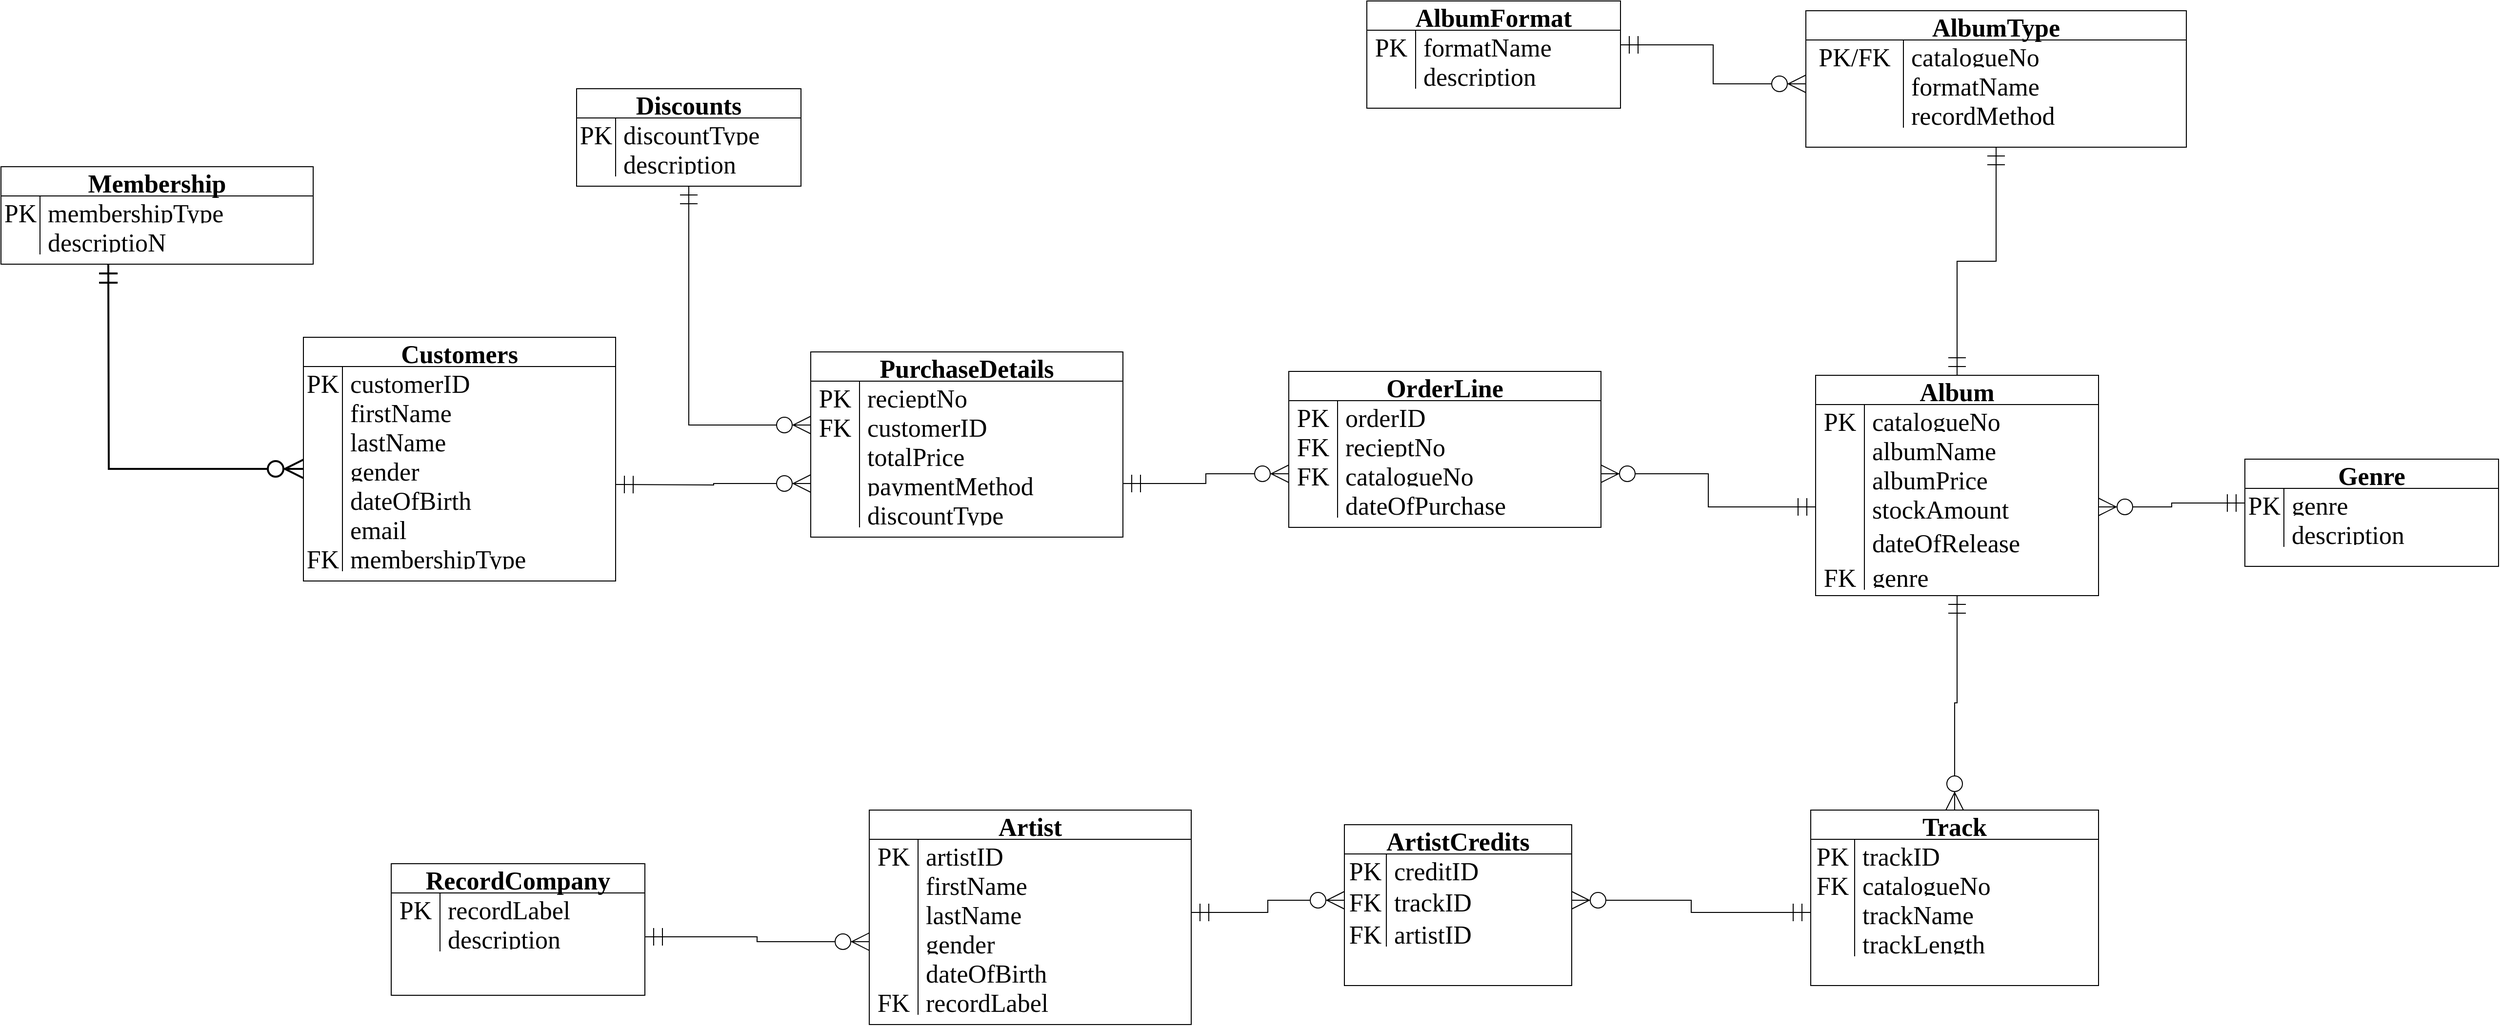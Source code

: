 <mxfile version="13.6.2" type="device"><diagram id="P6lbL_GWpSq_cAVrlWiM" name="Page-1"><mxGraphModel dx="3392" dy="568" grid="1" gridSize="10" guides="1" tooltips="1" connect="1" arrows="1" fold="1" page="1" pageScale="1" pageWidth="827" pageHeight="1169" math="0" shadow="0"><root><mxCell id="0"/><mxCell id="1" parent="0"/><mxCell id="IMjciLzG05YO2K7_6IjZ-52" value="PurchaseDetails" style="shape=table;startSize=30;container=1;collapsible=1;childLayout=tableLayout;fixedRows=1;rowLines=0;fontStyle=1;align=center;resizeLast=1;fontSize=26;spacingTop=0;spacing=2;spacingBottom=1;fontFamily=Verdana;" vertex="1" parent="1"><mxGeometry x="-960" y="610" width="320" height="190" as="geometry"/></mxCell><mxCell id="IMjciLzG05YO2K7_6IjZ-53" value="" style="shape=partialRectangle;collapsible=0;dropTarget=0;pointerEvents=0;fillColor=none;points=[[0,0.5],[1,0.5]];portConstraint=eastwest;top=0;left=0;right=0;bottom=0;fontSize=26;spacingTop=0;spacing=2;spacingBottom=1;fontFamily=Verdana;" vertex="1" parent="IMjciLzG05YO2K7_6IjZ-52"><mxGeometry y="30" width="320" height="30" as="geometry"/></mxCell><mxCell id="IMjciLzG05YO2K7_6IjZ-54" value="PK" style="shape=partialRectangle;overflow=hidden;connectable=0;fillColor=none;top=0;left=0;bottom=0;right=0;fontSize=26;spacingTop=0;spacing=2;spacingBottom=1;fontFamily=Verdana;" vertex="1" parent="IMjciLzG05YO2K7_6IjZ-53"><mxGeometry width="50" height="30" as="geometry"/></mxCell><mxCell id="IMjciLzG05YO2K7_6IjZ-55" value="recieptNo " style="shape=partialRectangle;overflow=hidden;connectable=0;fillColor=none;top=0;left=0;bottom=0;right=0;align=left;spacingLeft=6;fontSize=26;spacingTop=0;spacing=2;spacingBottom=1;fontFamily=Verdana;" vertex="1" parent="IMjciLzG05YO2K7_6IjZ-53"><mxGeometry x="50" width="270" height="30" as="geometry"/></mxCell><mxCell id="IMjciLzG05YO2K7_6IjZ-56" value="" style="shape=partialRectangle;collapsible=0;dropTarget=0;pointerEvents=0;fillColor=none;points=[[0,0.5],[1,0.5]];portConstraint=eastwest;top=0;left=0;right=0;bottom=0;fontSize=26;spacingTop=0;spacing=2;spacingBottom=1;fontFamily=Verdana;" vertex="1" parent="IMjciLzG05YO2K7_6IjZ-52"><mxGeometry y="60" width="320" height="30" as="geometry"/></mxCell><mxCell id="IMjciLzG05YO2K7_6IjZ-57" value="FK" style="shape=partialRectangle;overflow=hidden;connectable=0;fillColor=none;top=0;left=0;bottom=0;right=0;fontSize=26;spacingTop=0;spacing=2;spacingBottom=1;fontFamily=Verdana;" vertex="1" parent="IMjciLzG05YO2K7_6IjZ-56"><mxGeometry width="50" height="30" as="geometry"/></mxCell><mxCell id="IMjciLzG05YO2K7_6IjZ-58" value="customerID " style="shape=partialRectangle;overflow=hidden;connectable=0;fillColor=none;top=0;left=0;bottom=0;right=0;align=left;spacingLeft=6;fontSize=26;spacingTop=0;spacing=2;spacingBottom=1;fontFamily=Verdana;" vertex="1" parent="IMjciLzG05YO2K7_6IjZ-56"><mxGeometry x="50" width="270" height="30" as="geometry"/></mxCell><mxCell id="IMjciLzG05YO2K7_6IjZ-59" value="" style="shape=partialRectangle;collapsible=0;dropTarget=0;pointerEvents=0;fillColor=none;points=[[0,0.5],[1,0.5]];portConstraint=eastwest;top=0;left=0;right=0;bottom=0;fontSize=26;spacingTop=0;spacing=2;spacingBottom=1;fontFamily=Verdana;" vertex="1" parent="IMjciLzG05YO2K7_6IjZ-52"><mxGeometry y="90" width="320" height="30" as="geometry"/></mxCell><mxCell id="IMjciLzG05YO2K7_6IjZ-60" value="" style="shape=partialRectangle;overflow=hidden;connectable=0;fillColor=none;top=0;left=0;bottom=0;right=0;fontSize=26;spacingTop=0;spacing=2;spacingBottom=1;fontFamily=Verdana;" vertex="1" parent="IMjciLzG05YO2K7_6IjZ-59"><mxGeometry width="50" height="30" as="geometry"/></mxCell><mxCell id="IMjciLzG05YO2K7_6IjZ-61" value="totalPrice" style="shape=partialRectangle;overflow=hidden;connectable=0;fillColor=none;top=0;left=0;bottom=0;right=0;align=left;spacingLeft=6;fontSize=26;spacingTop=0;spacing=2;spacingBottom=1;fontFamily=Verdana;" vertex="1" parent="IMjciLzG05YO2K7_6IjZ-59"><mxGeometry x="50" width="270" height="30" as="geometry"/></mxCell><mxCell id="IMjciLzG05YO2K7_6IjZ-62" value="" style="shape=partialRectangle;collapsible=0;dropTarget=0;pointerEvents=0;fillColor=none;points=[[0,0.5],[1,0.5]];portConstraint=eastwest;top=0;left=0;right=0;bottom=0;fontSize=26;spacingTop=0;spacing=2;spacingBottom=1;fontFamily=Verdana;" vertex="1" parent="IMjciLzG05YO2K7_6IjZ-52"><mxGeometry y="120" width="320" height="30" as="geometry"/></mxCell><mxCell id="IMjciLzG05YO2K7_6IjZ-63" value="" style="shape=partialRectangle;overflow=hidden;connectable=0;fillColor=none;top=0;left=0;bottom=0;right=0;fontSize=26;spacingTop=0;spacing=2;spacingBottom=1;fontFamily=Verdana;" vertex="1" parent="IMjciLzG05YO2K7_6IjZ-62"><mxGeometry width="50" height="30" as="geometry"/></mxCell><mxCell id="IMjciLzG05YO2K7_6IjZ-64" value="paymentMethod" style="shape=partialRectangle;overflow=hidden;connectable=0;fillColor=none;top=0;left=0;bottom=0;right=0;align=left;spacingLeft=6;fontSize=26;spacingTop=0;spacing=2;spacingBottom=1;fontFamily=Verdana;" vertex="1" parent="IMjciLzG05YO2K7_6IjZ-62"><mxGeometry x="50" width="270" height="30" as="geometry"/></mxCell><mxCell id="IMjciLzG05YO2K7_6IjZ-65" value="" style="shape=partialRectangle;collapsible=0;dropTarget=0;pointerEvents=0;fillColor=none;points=[[0,0.5],[1,0.5]];portConstraint=eastwest;top=0;left=0;right=0;bottom=0;fontSize=26;spacingTop=0;spacing=2;spacingBottom=1;fontFamily=Verdana;" vertex="1" parent="IMjciLzG05YO2K7_6IjZ-52"><mxGeometry y="150" width="320" height="30" as="geometry"/></mxCell><mxCell id="IMjciLzG05YO2K7_6IjZ-66" value="" style="shape=partialRectangle;overflow=hidden;connectable=0;fillColor=none;top=0;left=0;bottom=0;right=0;fontSize=26;spacingTop=0;spacing=2;spacingBottom=1;fontFamily=Verdana;" vertex="1" parent="IMjciLzG05YO2K7_6IjZ-65"><mxGeometry width="50" height="30" as="geometry"/></mxCell><mxCell id="IMjciLzG05YO2K7_6IjZ-67" value="discountType" style="shape=partialRectangle;overflow=hidden;connectable=0;fillColor=none;top=0;left=0;bottom=0;right=0;align=left;spacingLeft=6;fontSize=26;spacingTop=0;spacing=2;spacingBottom=1;fontFamily=Verdana;" vertex="1" parent="IMjciLzG05YO2K7_6IjZ-65"><mxGeometry x="50" width="270" height="30" as="geometry"/></mxCell><mxCell id="IMjciLzG05YO2K7_6IjZ-74" value="OrderLine" style="shape=table;startSize=30;container=1;collapsible=1;childLayout=tableLayout;fixedRows=1;rowLines=0;fontStyle=1;align=center;resizeLast=1;fontSize=26;spacingTop=0;spacing=2;spacingBottom=1;fontFamily=Verdana;" vertex="1" parent="1"><mxGeometry x="-470" y="630" width="320" height="160" as="geometry"/></mxCell><mxCell id="IMjciLzG05YO2K7_6IjZ-75" value="" style="shape=partialRectangle;collapsible=0;dropTarget=0;pointerEvents=0;fillColor=none;points=[[0,0.5],[1,0.5]];portConstraint=eastwest;top=0;left=0;right=0;bottom=0;fontSize=26;spacingTop=0;spacing=2;spacingBottom=1;fontFamily=Verdana;" vertex="1" parent="IMjciLzG05YO2K7_6IjZ-74"><mxGeometry y="30" width="320" height="30" as="geometry"/></mxCell><mxCell id="IMjciLzG05YO2K7_6IjZ-76" value="PK" style="shape=partialRectangle;overflow=hidden;connectable=0;fillColor=none;top=0;left=0;bottom=0;right=0;fontSize=26;spacingTop=0;spacing=2;spacingBottom=1;fontFamily=Verdana;" vertex="1" parent="IMjciLzG05YO2K7_6IjZ-75"><mxGeometry width="50" height="30" as="geometry"/></mxCell><mxCell id="IMjciLzG05YO2K7_6IjZ-77" value="orderID" style="shape=partialRectangle;overflow=hidden;connectable=0;fillColor=none;top=0;left=0;bottom=0;right=0;align=left;spacingLeft=6;fontSize=26;spacingTop=0;spacing=2;spacingBottom=1;fontFamily=Verdana;" vertex="1" parent="IMjciLzG05YO2K7_6IjZ-75"><mxGeometry x="50" width="270" height="30" as="geometry"/></mxCell><mxCell id="IMjciLzG05YO2K7_6IjZ-78" value="" style="shape=partialRectangle;collapsible=0;dropTarget=0;pointerEvents=0;fillColor=none;points=[[0,0.5],[1,0.5]];portConstraint=eastwest;top=0;left=0;right=0;bottom=0;fontSize=26;spacingTop=0;spacing=2;spacingBottom=1;fontFamily=Verdana;" vertex="1" parent="IMjciLzG05YO2K7_6IjZ-74"><mxGeometry y="60" width="320" height="30" as="geometry"/></mxCell><mxCell id="IMjciLzG05YO2K7_6IjZ-79" value="FK" style="shape=partialRectangle;overflow=hidden;connectable=0;fillColor=none;top=0;left=0;bottom=0;right=0;fontSize=26;spacingTop=0;spacing=2;spacingBottom=1;fontFamily=Verdana;" vertex="1" parent="IMjciLzG05YO2K7_6IjZ-78"><mxGeometry width="50" height="30" as="geometry"/></mxCell><mxCell id="IMjciLzG05YO2K7_6IjZ-80" value="recieptNo" style="shape=partialRectangle;overflow=hidden;connectable=0;fillColor=none;top=0;left=0;bottom=0;right=0;align=left;spacingLeft=6;fontSize=26;spacingTop=0;spacing=2;spacingBottom=1;fontFamily=Verdana;" vertex="1" parent="IMjciLzG05YO2K7_6IjZ-78"><mxGeometry x="50" width="270" height="30" as="geometry"/></mxCell><mxCell id="IMjciLzG05YO2K7_6IjZ-81" value="" style="shape=partialRectangle;collapsible=0;dropTarget=0;pointerEvents=0;fillColor=none;points=[[0,0.5],[1,0.5]];portConstraint=eastwest;top=0;left=0;right=0;bottom=0;fontSize=26;spacingTop=0;spacing=2;spacingBottom=1;fontFamily=Verdana;" vertex="1" parent="IMjciLzG05YO2K7_6IjZ-74"><mxGeometry y="90" width="320" height="30" as="geometry"/></mxCell><mxCell id="IMjciLzG05YO2K7_6IjZ-82" value="FK" style="shape=partialRectangle;overflow=hidden;connectable=0;fillColor=none;top=0;left=0;bottom=0;right=0;fontSize=26;spacingTop=0;spacing=2;spacingBottom=1;fontFamily=Verdana;" vertex="1" parent="IMjciLzG05YO2K7_6IjZ-81"><mxGeometry width="50" height="30" as="geometry"/></mxCell><mxCell id="IMjciLzG05YO2K7_6IjZ-83" value="catalogueNo" style="shape=partialRectangle;overflow=hidden;connectable=0;fillColor=none;top=0;left=0;bottom=0;right=0;align=left;spacingLeft=6;fontSize=26;spacingTop=0;spacing=2;spacingBottom=1;fontFamily=Verdana;" vertex="1" parent="IMjciLzG05YO2K7_6IjZ-81"><mxGeometry x="50" width="270" height="30" as="geometry"/></mxCell><mxCell id="IMjciLzG05YO2K7_6IjZ-84" value="" style="shape=partialRectangle;collapsible=0;dropTarget=0;pointerEvents=0;fillColor=none;points=[[0,0.5],[1,0.5]];portConstraint=eastwest;top=0;left=0;right=0;bottom=0;fontSize=26;spacingTop=0;spacing=2;spacingBottom=1;fontFamily=Verdana;" vertex="1" parent="IMjciLzG05YO2K7_6IjZ-74"><mxGeometry y="120" width="320" height="30" as="geometry"/></mxCell><mxCell id="IMjciLzG05YO2K7_6IjZ-85" value="" style="shape=partialRectangle;overflow=hidden;connectable=0;fillColor=none;top=0;left=0;bottom=0;right=0;fontSize=26;spacingTop=0;spacing=2;spacingBottom=1;fontFamily=Verdana;" vertex="1" parent="IMjciLzG05YO2K7_6IjZ-84"><mxGeometry width="50" height="30" as="geometry"/></mxCell><mxCell id="IMjciLzG05YO2K7_6IjZ-86" value="dateOfPurchase " style="shape=partialRectangle;overflow=hidden;connectable=0;fillColor=none;top=0;left=0;bottom=0;right=0;align=left;spacingLeft=6;fontSize=26;spacingTop=0;spacing=2;spacingBottom=1;fontFamily=Verdana;" vertex="1" parent="IMjciLzG05YO2K7_6IjZ-84"><mxGeometry x="50" width="270" height="30" as="geometry"/></mxCell><mxCell id="IMjciLzG05YO2K7_6IjZ-90" value="Album" style="shape=table;startSize=30;container=1;collapsible=1;childLayout=tableLayout;fixedRows=1;rowLines=0;fontStyle=1;align=center;resizeLast=1;fontSize=26;spacingTop=0;spacing=2;spacingBottom=1;fontFamily=Verdana;" vertex="1" parent="1"><mxGeometry x="70" y="634" width="290" height="226" as="geometry"/></mxCell><mxCell id="IMjciLzG05YO2K7_6IjZ-91" value="" style="shape=partialRectangle;collapsible=0;dropTarget=0;pointerEvents=0;fillColor=none;points=[[0,0.5],[1,0.5]];portConstraint=eastwest;top=0;left=0;right=0;bottom=0;fontSize=26;spacingTop=0;spacing=2;spacingBottom=1;fontFamily=Verdana;" vertex="1" parent="IMjciLzG05YO2K7_6IjZ-90"><mxGeometry y="30" width="290" height="30" as="geometry"/></mxCell><mxCell id="IMjciLzG05YO2K7_6IjZ-92" value="PK" style="shape=partialRectangle;overflow=hidden;connectable=0;fillColor=none;top=0;left=0;bottom=0;right=0;fontSize=26;spacingTop=0;spacing=2;spacingBottom=1;fontFamily=Verdana;" vertex="1" parent="IMjciLzG05YO2K7_6IjZ-91"><mxGeometry width="50" height="30" as="geometry"/></mxCell><mxCell id="IMjciLzG05YO2K7_6IjZ-93" value="catalogueNo " style="shape=partialRectangle;overflow=hidden;connectable=0;fillColor=none;top=0;left=0;bottom=0;right=0;align=left;spacingLeft=6;fontSize=26;spacingTop=0;spacing=2;spacingBottom=1;fontFamily=Verdana;" vertex="1" parent="IMjciLzG05YO2K7_6IjZ-91"><mxGeometry x="50" width="240" height="30" as="geometry"/></mxCell><mxCell id="IMjciLzG05YO2K7_6IjZ-94" value="" style="shape=partialRectangle;collapsible=0;dropTarget=0;pointerEvents=0;fillColor=none;points=[[0,0.5],[1,0.5]];portConstraint=eastwest;top=0;left=0;right=0;bottom=0;fontSize=26;spacingTop=0;spacing=2;spacingBottom=1;fontFamily=Verdana;" vertex="1" parent="IMjciLzG05YO2K7_6IjZ-90"><mxGeometry y="60" width="290" height="30" as="geometry"/></mxCell><mxCell id="IMjciLzG05YO2K7_6IjZ-95" value="" style="shape=partialRectangle;overflow=hidden;connectable=0;fillColor=none;top=0;left=0;bottom=0;right=0;fontSize=26;spacingTop=0;spacing=2;spacingBottom=1;fontFamily=Verdana;" vertex="1" parent="IMjciLzG05YO2K7_6IjZ-94"><mxGeometry width="50" height="30" as="geometry"/></mxCell><mxCell id="IMjciLzG05YO2K7_6IjZ-96" value="albumName" style="shape=partialRectangle;overflow=hidden;connectable=0;fillColor=none;top=0;left=0;bottom=0;right=0;align=left;spacingLeft=6;fontSize=26;spacingTop=0;spacing=2;spacingBottom=1;fontFamily=Verdana;" vertex="1" parent="IMjciLzG05YO2K7_6IjZ-94"><mxGeometry x="50" width="240" height="30" as="geometry"/></mxCell><mxCell id="IMjciLzG05YO2K7_6IjZ-97" value="" style="shape=partialRectangle;collapsible=0;dropTarget=0;pointerEvents=0;fillColor=none;points=[[0,0.5],[1,0.5]];portConstraint=eastwest;top=0;left=0;right=0;bottom=0;fontSize=26;spacingTop=0;spacing=2;spacingBottom=1;fontFamily=Verdana;" vertex="1" parent="IMjciLzG05YO2K7_6IjZ-90"><mxGeometry y="90" width="290" height="30" as="geometry"/></mxCell><mxCell id="IMjciLzG05YO2K7_6IjZ-98" value="" style="shape=partialRectangle;overflow=hidden;connectable=0;fillColor=none;top=0;left=0;bottom=0;right=0;fontSize=26;spacingTop=0;spacing=2;spacingBottom=1;fontFamily=Verdana;" vertex="1" parent="IMjciLzG05YO2K7_6IjZ-97"><mxGeometry width="50" height="30" as="geometry"/></mxCell><mxCell id="IMjciLzG05YO2K7_6IjZ-99" value="albumPrice " style="shape=partialRectangle;overflow=hidden;connectable=0;fillColor=none;top=0;left=0;bottom=0;right=0;align=left;spacingLeft=6;fontSize=26;spacingTop=0;spacing=2;spacingBottom=1;fontFamily=Verdana;" vertex="1" parent="IMjciLzG05YO2K7_6IjZ-97"><mxGeometry x="50" width="240" height="30" as="geometry"/></mxCell><mxCell id="IMjciLzG05YO2K7_6IjZ-100" value="" style="shape=partialRectangle;collapsible=0;dropTarget=0;pointerEvents=0;fillColor=none;points=[[0,0.5],[1,0.5]];portConstraint=eastwest;top=0;left=0;right=0;bottom=0;fontSize=26;spacingTop=0;spacing=2;spacingBottom=1;fontFamily=Verdana;" vertex="1" parent="IMjciLzG05YO2K7_6IjZ-90"><mxGeometry y="120" width="290" height="30" as="geometry"/></mxCell><mxCell id="IMjciLzG05YO2K7_6IjZ-101" value="" style="shape=partialRectangle;overflow=hidden;connectable=0;fillColor=none;top=0;left=0;bottom=0;right=0;fontSize=26;spacingTop=0;spacing=2;spacingBottom=1;fontFamily=Verdana;" vertex="1" parent="IMjciLzG05YO2K7_6IjZ-100"><mxGeometry width="50" height="30" as="geometry"/></mxCell><mxCell id="IMjciLzG05YO2K7_6IjZ-102" value="stockAmount" style="shape=partialRectangle;overflow=hidden;connectable=0;fillColor=none;top=0;left=0;bottom=0;right=0;align=left;spacingLeft=6;fontSize=26;spacingTop=0;spacing=2;spacingBottom=1;fontFamily=Verdana;" vertex="1" parent="IMjciLzG05YO2K7_6IjZ-100"><mxGeometry x="50" width="240" height="30" as="geometry"/></mxCell><mxCell id="IMjciLzG05YO2K7_6IjZ-103" value="" style="shape=partialRectangle;collapsible=0;dropTarget=0;pointerEvents=0;fillColor=none;points=[[0,0.5],[1,0.5]];portConstraint=eastwest;top=0;left=0;right=0;bottom=0;fontSize=26;spacingTop=0;spacing=2;spacingBottom=1;fontFamily=Verdana;" vertex="1" parent="IMjciLzG05YO2K7_6IjZ-90"><mxGeometry y="150" width="290" height="40" as="geometry"/></mxCell><mxCell id="IMjciLzG05YO2K7_6IjZ-104" value="" style="shape=partialRectangle;overflow=hidden;connectable=0;fillColor=none;top=0;left=0;bottom=0;right=0;fontSize=26;spacingTop=0;spacing=2;spacingBottom=1;fontFamily=Verdana;" vertex="1" parent="IMjciLzG05YO2K7_6IjZ-103"><mxGeometry width="50" height="40" as="geometry"/></mxCell><mxCell id="IMjciLzG05YO2K7_6IjZ-105" value="dateOfRelease " style="shape=partialRectangle;overflow=hidden;connectable=0;fillColor=none;top=0;left=0;bottom=0;right=0;align=left;spacingLeft=6;fontSize=26;spacingTop=0;spacing=2;spacingBottom=1;fontFamily=Verdana;" vertex="1" parent="IMjciLzG05YO2K7_6IjZ-103"><mxGeometry x="50" width="240" height="40" as="geometry"/></mxCell><mxCell id="IMjciLzG05YO2K7_6IjZ-106" value="" style="shape=partialRectangle;collapsible=0;dropTarget=0;pointerEvents=0;fillColor=none;points=[[0,0.5],[1,0.5]];portConstraint=eastwest;top=0;left=0;right=0;bottom=0;fontSize=26;spacingTop=0;spacing=2;spacingBottom=1;fontFamily=Verdana;" vertex="1" parent="IMjciLzG05YO2K7_6IjZ-90"><mxGeometry y="190" width="290" height="30" as="geometry"/></mxCell><mxCell id="IMjciLzG05YO2K7_6IjZ-107" value="FK" style="shape=partialRectangle;overflow=hidden;connectable=0;fillColor=none;top=0;left=0;bottom=0;right=0;fontSize=26;spacingTop=0;spacing=2;spacingBottom=1;fontFamily=Verdana;" vertex="1" parent="IMjciLzG05YO2K7_6IjZ-106"><mxGeometry width="50" height="30" as="geometry"/></mxCell><mxCell id="IMjciLzG05YO2K7_6IjZ-108" value="genre " style="shape=partialRectangle;overflow=hidden;connectable=0;fillColor=none;top=0;left=0;bottom=0;right=0;align=left;spacingLeft=6;fontSize=26;spacingTop=0;spacing=2;spacingBottom=1;fontFamily=Verdana;" vertex="1" parent="IMjciLzG05YO2K7_6IjZ-106"><mxGeometry x="50" width="240" height="30" as="geometry"/></mxCell><mxCell id="IMjciLzG05YO2K7_6IjZ-266" style="edgeStyle=orthogonalEdgeStyle;rounded=0;orthogonalLoop=1;jettySize=auto;html=1;entryX=0.5;entryY=0;entryDx=0;entryDy=0;startArrow=ERmandOne;startFill=0;startSize=16;endArrow=ERmandOne;endFill=0;endSize=16;strokeWidth=1;fontSize=26;spacingTop=0;spacing=2;spacingBottom=1;fontFamily=Verdana;" edge="1" parent="1" source="IMjciLzG05YO2K7_6IjZ-116" target="IMjciLzG05YO2K7_6IjZ-90"><mxGeometry relative="1" as="geometry"/></mxCell><mxCell id="IMjciLzG05YO2K7_6IjZ-129" value="AlbumFormat" style="shape=table;startSize=30;container=1;collapsible=1;childLayout=tableLayout;fixedRows=1;rowLines=0;fontStyle=1;align=center;resizeLast=1;fontSize=26;spacingTop=0;spacing=2;spacingBottom=1;fontFamily=Verdana;" vertex="1" parent="1"><mxGeometry x="-390" y="250" width="260" height="110" as="geometry"/></mxCell><mxCell id="IMjciLzG05YO2K7_6IjZ-130" value="" style="shape=partialRectangle;collapsible=0;dropTarget=0;pointerEvents=0;fillColor=none;points=[[0,0.5],[1,0.5]];portConstraint=eastwest;top=0;left=0;right=0;bottom=0;fontSize=26;spacingTop=0;spacing=2;spacingBottom=1;fontFamily=Verdana;" vertex="1" parent="IMjciLzG05YO2K7_6IjZ-129"><mxGeometry y="30" width="260" height="30" as="geometry"/></mxCell><mxCell id="IMjciLzG05YO2K7_6IjZ-131" value="PK" style="shape=partialRectangle;overflow=hidden;connectable=0;fillColor=none;top=0;left=0;bottom=0;right=0;fontSize=26;spacingTop=0;spacing=2;spacingBottom=1;fontFamily=Verdana;" vertex="1" parent="IMjciLzG05YO2K7_6IjZ-130"><mxGeometry width="50" height="30" as="geometry"/></mxCell><mxCell id="IMjciLzG05YO2K7_6IjZ-132" value="formatName " style="shape=partialRectangle;overflow=hidden;connectable=0;fillColor=none;top=0;left=0;bottom=0;right=0;align=left;spacingLeft=6;fontSize=26;spacingTop=0;spacing=2;spacingBottom=1;fontFamily=Verdana;" vertex="1" parent="IMjciLzG05YO2K7_6IjZ-130"><mxGeometry x="50" width="210" height="30" as="geometry"/></mxCell><mxCell id="IMjciLzG05YO2K7_6IjZ-133" value="" style="shape=partialRectangle;collapsible=0;dropTarget=0;pointerEvents=0;fillColor=none;points=[[0,0.5],[1,0.5]];portConstraint=eastwest;top=0;left=0;right=0;bottom=0;fontSize=26;spacingTop=0;spacing=2;spacingBottom=1;fontFamily=Verdana;" vertex="1" parent="IMjciLzG05YO2K7_6IjZ-129"><mxGeometry y="60" width="260" height="30" as="geometry"/></mxCell><mxCell id="IMjciLzG05YO2K7_6IjZ-134" value="" style="shape=partialRectangle;overflow=hidden;connectable=0;fillColor=none;top=0;left=0;bottom=0;right=0;fontSize=26;spacingTop=0;spacing=2;spacingBottom=1;fontFamily=Verdana;" vertex="1" parent="IMjciLzG05YO2K7_6IjZ-133"><mxGeometry width="50" height="30" as="geometry"/></mxCell><mxCell id="IMjciLzG05YO2K7_6IjZ-135" value="description" style="shape=partialRectangle;overflow=hidden;connectable=0;fillColor=none;top=0;left=0;bottom=0;right=0;align=left;spacingLeft=6;fontSize=26;spacingTop=0;spacing=2;spacingBottom=1;fontFamily=Verdana;" vertex="1" parent="IMjciLzG05YO2K7_6IjZ-133"><mxGeometry x="50" width="210" height="30" as="geometry"/></mxCell><mxCell id="IMjciLzG05YO2K7_6IjZ-268" style="edgeStyle=orthogonalEdgeStyle;rounded=0;orthogonalLoop=1;jettySize=auto;html=1;entryX=0.5;entryY=1;entryDx=0;entryDy=0;startArrow=ERzeroToMany;startFill=1;startSize=16;endArrow=ERmandOne;endFill=0;endSize=16;strokeWidth=1;fontSize=26;spacingTop=0;spacing=2;spacingBottom=1;fontFamily=Verdana;" edge="1" parent="1" source="IMjciLzG05YO2K7_6IjZ-203" target="IMjciLzG05YO2K7_6IjZ-90"><mxGeometry relative="1" as="geometry"/></mxCell><mxCell id="IMjciLzG05YO2K7_6IjZ-116" value="AlbumType" style="shape=table;startSize=30;container=1;collapsible=1;childLayout=tableLayout;fixedRows=1;rowLines=0;fontStyle=1;align=center;resizeLast=1;fontSize=26;spacingTop=0;spacing=2;spacingBottom=1;fontFamily=Verdana;" vertex="1" parent="1"><mxGeometry x="60" y="260" width="390" height="140" as="geometry"/></mxCell><mxCell id="IMjciLzG05YO2K7_6IjZ-117" value="" style="shape=partialRectangle;collapsible=0;dropTarget=0;pointerEvents=0;fillColor=none;points=[[0,0.5],[1,0.5]];portConstraint=eastwest;top=0;left=0;right=0;bottom=0;fontSize=26;spacingTop=0;spacing=2;spacingBottom=1;fontFamily=Verdana;" vertex="1" parent="IMjciLzG05YO2K7_6IjZ-116"><mxGeometry y="30" width="390" height="30" as="geometry"/></mxCell><mxCell id="IMjciLzG05YO2K7_6IjZ-118" value="PK/FK" style="shape=partialRectangle;overflow=hidden;connectable=0;fillColor=none;top=0;left=0;bottom=0;right=0;fontSize=26;spacingTop=0;spacing=2;spacingBottom=1;fontFamily=Verdana;" vertex="1" parent="IMjciLzG05YO2K7_6IjZ-117"><mxGeometry width="100" height="30" as="geometry"/></mxCell><mxCell id="IMjciLzG05YO2K7_6IjZ-119" value="catalogueNo " style="shape=partialRectangle;overflow=hidden;connectable=0;fillColor=none;top=0;left=0;bottom=0;right=0;align=left;spacingLeft=6;fontSize=26;spacingTop=0;spacing=2;spacingBottom=1;fontFamily=Verdana;" vertex="1" parent="IMjciLzG05YO2K7_6IjZ-117"><mxGeometry x="100" width="290" height="30" as="geometry"/></mxCell><mxCell id="IMjciLzG05YO2K7_6IjZ-120" value="" style="shape=partialRectangle;collapsible=0;dropTarget=0;pointerEvents=0;fillColor=none;points=[[0,0.5],[1,0.5]];portConstraint=eastwest;top=0;left=0;right=0;bottom=0;fontSize=26;spacingTop=0;spacing=2;spacingBottom=1;fontFamily=Verdana;" vertex="1" parent="IMjciLzG05YO2K7_6IjZ-116"><mxGeometry y="60" width="390" height="30" as="geometry"/></mxCell><mxCell id="IMjciLzG05YO2K7_6IjZ-121" value="" style="shape=partialRectangle;overflow=hidden;connectable=0;fillColor=none;top=0;left=0;bottom=0;right=0;fontSize=26;spacingTop=0;spacing=2;spacingBottom=1;fontFamily=Verdana;" vertex="1" parent="IMjciLzG05YO2K7_6IjZ-120"><mxGeometry width="100" height="30" as="geometry"/></mxCell><mxCell id="IMjciLzG05YO2K7_6IjZ-122" value="formatName " style="shape=partialRectangle;overflow=hidden;connectable=0;fillColor=none;top=0;left=0;bottom=0;right=0;align=left;spacingLeft=6;fontSize=26;spacingTop=0;spacing=2;spacingBottom=1;fontFamily=Verdana;" vertex="1" parent="IMjciLzG05YO2K7_6IjZ-120"><mxGeometry x="100" width="290" height="30" as="geometry"/></mxCell><mxCell id="IMjciLzG05YO2K7_6IjZ-123" value="" style="shape=partialRectangle;collapsible=0;dropTarget=0;pointerEvents=0;fillColor=none;points=[[0,0.5],[1,0.5]];portConstraint=eastwest;top=0;left=0;right=0;bottom=0;fontSize=26;spacingTop=0;spacing=2;spacingBottom=1;fontFamily=Verdana;" vertex="1" parent="IMjciLzG05YO2K7_6IjZ-116"><mxGeometry y="90" width="390" height="30" as="geometry"/></mxCell><mxCell id="IMjciLzG05YO2K7_6IjZ-124" value="" style="shape=partialRectangle;overflow=hidden;connectable=0;fillColor=none;top=0;left=0;bottom=0;right=0;fontSize=26;spacingTop=0;spacing=2;spacingBottom=1;fontFamily=Verdana;" vertex="1" parent="IMjciLzG05YO2K7_6IjZ-123"><mxGeometry width="100" height="30" as="geometry"/></mxCell><mxCell id="IMjciLzG05YO2K7_6IjZ-125" value="recordMethod" style="shape=partialRectangle;overflow=hidden;connectable=0;fillColor=none;top=0;left=0;bottom=0;right=0;align=left;spacingLeft=6;fontSize=26;spacingTop=0;spacing=2;spacingBottom=1;fontFamily=Verdana;" vertex="1" parent="IMjciLzG05YO2K7_6IjZ-123"><mxGeometry x="100" width="290" height="30" as="geometry"/></mxCell><mxCell id="IMjciLzG05YO2K7_6IjZ-203" value="Track" style="shape=table;startSize=30;container=1;collapsible=1;childLayout=tableLayout;fixedRows=1;rowLines=0;fontStyle=1;align=center;resizeLast=1;fontSize=26;spacingTop=0;spacing=2;spacingBottom=1;fontFamily=Verdana;" vertex="1" parent="1"><mxGeometry x="65" y="1080" width="295" height="180" as="geometry"/></mxCell><mxCell id="IMjciLzG05YO2K7_6IjZ-204" value="" style="shape=partialRectangle;collapsible=0;dropTarget=0;pointerEvents=0;fillColor=none;points=[[0,0.5],[1,0.5]];portConstraint=eastwest;top=0;left=0;right=0;bottom=0;fontSize=26;spacingTop=0;spacing=2;spacingBottom=1;fontFamily=Verdana;" vertex="1" parent="IMjciLzG05YO2K7_6IjZ-203"><mxGeometry y="30" width="295" height="30" as="geometry"/></mxCell><mxCell id="IMjciLzG05YO2K7_6IjZ-205" value="PK" style="shape=partialRectangle;overflow=hidden;connectable=0;fillColor=none;top=0;left=0;bottom=0;right=0;fontSize=26;spacingTop=0;spacing=2;spacingBottom=1;fontFamily=Verdana;" vertex="1" parent="IMjciLzG05YO2K7_6IjZ-204"><mxGeometry width="45" height="30" as="geometry"/></mxCell><mxCell id="IMjciLzG05YO2K7_6IjZ-206" value="trackID " style="shape=partialRectangle;overflow=hidden;connectable=0;fillColor=none;top=0;left=0;bottom=0;right=0;align=left;spacingLeft=6;fontSize=26;spacingTop=0;spacing=2;spacingBottom=1;fontFamily=Verdana;" vertex="1" parent="IMjciLzG05YO2K7_6IjZ-204"><mxGeometry x="45" width="250" height="30" as="geometry"/></mxCell><mxCell id="IMjciLzG05YO2K7_6IjZ-207" value="" style="shape=partialRectangle;collapsible=0;dropTarget=0;pointerEvents=0;fillColor=none;points=[[0,0.5],[1,0.5]];portConstraint=eastwest;top=0;left=0;right=0;bottom=0;fontSize=26;spacingTop=0;spacing=2;spacingBottom=1;fontFamily=Verdana;" vertex="1" parent="IMjciLzG05YO2K7_6IjZ-203"><mxGeometry y="60" width="295" height="30" as="geometry"/></mxCell><mxCell id="IMjciLzG05YO2K7_6IjZ-208" value="FK" style="shape=partialRectangle;overflow=hidden;connectable=0;fillColor=none;top=0;left=0;bottom=0;right=0;fontSize=26;spacingTop=0;spacing=2;spacingBottom=1;fontFamily=Verdana;" vertex="1" parent="IMjciLzG05YO2K7_6IjZ-207"><mxGeometry width="45" height="30" as="geometry"/></mxCell><mxCell id="IMjciLzG05YO2K7_6IjZ-209" value="catalogueNo" style="shape=partialRectangle;overflow=hidden;connectable=0;fillColor=none;top=0;left=0;bottom=0;right=0;align=left;spacingLeft=6;fontSize=26;spacingTop=0;spacing=2;spacingBottom=1;fontFamily=Verdana;" vertex="1" parent="IMjciLzG05YO2K7_6IjZ-207"><mxGeometry x="45" width="250" height="30" as="geometry"/></mxCell><mxCell id="IMjciLzG05YO2K7_6IjZ-210" value="" style="shape=partialRectangle;collapsible=0;dropTarget=0;pointerEvents=0;fillColor=none;points=[[0,0.5],[1,0.5]];portConstraint=eastwest;top=0;left=0;right=0;bottom=0;fontSize=26;spacingTop=0;spacing=2;spacingBottom=1;fontFamily=Verdana;" vertex="1" parent="IMjciLzG05YO2K7_6IjZ-203"><mxGeometry y="90" width="295" height="30" as="geometry"/></mxCell><mxCell id="IMjciLzG05YO2K7_6IjZ-211" value="" style="shape=partialRectangle;overflow=hidden;connectable=0;fillColor=none;top=0;left=0;bottom=0;right=0;fontSize=26;spacingTop=0;spacing=2;spacingBottom=1;fontFamily=Verdana;" vertex="1" parent="IMjciLzG05YO2K7_6IjZ-210"><mxGeometry width="45" height="30" as="geometry"/></mxCell><mxCell id="IMjciLzG05YO2K7_6IjZ-212" value="trackName " style="shape=partialRectangle;overflow=hidden;connectable=0;fillColor=none;top=0;left=0;bottom=0;right=0;align=left;spacingLeft=6;fontSize=26;spacingTop=0;spacing=2;spacingBottom=1;fontFamily=Verdana;" vertex="1" parent="IMjciLzG05YO2K7_6IjZ-210"><mxGeometry x="45" width="250" height="30" as="geometry"/></mxCell><mxCell id="IMjciLzG05YO2K7_6IjZ-213" value="" style="shape=partialRectangle;collapsible=0;dropTarget=0;pointerEvents=0;fillColor=none;points=[[0,0.5],[1,0.5]];portConstraint=eastwest;top=0;left=0;right=0;bottom=0;fontSize=26;spacingTop=0;spacing=2;spacingBottom=1;fontFamily=Verdana;" vertex="1" parent="IMjciLzG05YO2K7_6IjZ-203"><mxGeometry y="120" width="295" height="30" as="geometry"/></mxCell><mxCell id="IMjciLzG05YO2K7_6IjZ-214" value="" style="shape=partialRectangle;overflow=hidden;connectable=0;fillColor=none;top=0;left=0;bottom=0;right=0;fontSize=26;spacingTop=0;spacing=2;spacingBottom=1;fontFamily=Verdana;" vertex="1" parent="IMjciLzG05YO2K7_6IjZ-213"><mxGeometry width="45" height="30" as="geometry"/></mxCell><mxCell id="IMjciLzG05YO2K7_6IjZ-215" value="trackLength " style="shape=partialRectangle;overflow=hidden;connectable=0;fillColor=none;top=0;left=0;bottom=0;right=0;align=left;spacingLeft=6;fontSize=26;spacingTop=0;spacing=2;spacingBottom=1;fontFamily=Verdana;" vertex="1" parent="IMjciLzG05YO2K7_6IjZ-213"><mxGeometry x="45" width="250" height="30" as="geometry"/></mxCell><mxCell id="IMjciLzG05YO2K7_6IjZ-219" value="ArtistCredits" style="shape=table;startSize=30;container=1;collapsible=1;childLayout=tableLayout;fixedRows=1;rowLines=0;fontStyle=1;align=center;resizeLast=1;fontSize=26;spacingTop=0;spacing=2;spacingBottom=1;fontFamily=Verdana;" vertex="1" parent="1"><mxGeometry x="-413" y="1095" width="233" height="165" as="geometry"/></mxCell><mxCell id="IMjciLzG05YO2K7_6IjZ-220" value="" style="shape=partialRectangle;collapsible=0;dropTarget=0;pointerEvents=0;fillColor=none;points=[[0,0.5],[1,0.5]];portConstraint=eastwest;top=0;left=0;right=0;bottom=0;fontSize=26;spacingTop=0;spacing=2;spacingBottom=1;fontFamily=Verdana;" vertex="1" parent="IMjciLzG05YO2K7_6IjZ-219"><mxGeometry y="30" width="233" height="30" as="geometry"/></mxCell><mxCell id="IMjciLzG05YO2K7_6IjZ-221" value="PK" style="shape=partialRectangle;overflow=hidden;connectable=0;fillColor=none;top=0;left=0;bottom=0;right=0;fontSize=26;spacingTop=0;spacing=2;spacingBottom=1;fontFamily=Verdana;" vertex="1" parent="IMjciLzG05YO2K7_6IjZ-220"><mxGeometry width="43" height="30" as="geometry"/></mxCell><mxCell id="IMjciLzG05YO2K7_6IjZ-222" value="creditID" style="shape=partialRectangle;overflow=hidden;connectable=0;fillColor=none;top=0;left=0;bottom=0;right=0;align=left;spacingLeft=6;fontSize=26;spacingTop=0;spacing=2;spacingBottom=1;fontFamily=Verdana;" vertex="1" parent="IMjciLzG05YO2K7_6IjZ-220"><mxGeometry x="43" width="190" height="30" as="geometry"/></mxCell><mxCell id="IMjciLzG05YO2K7_6IjZ-223" value="" style="shape=partialRectangle;collapsible=0;dropTarget=0;pointerEvents=0;fillColor=none;points=[[0,0.5],[1,0.5]];portConstraint=eastwest;top=0;left=0;right=0;bottom=0;fontSize=26;spacingTop=0;spacing=2;spacingBottom=1;fontFamily=Verdana;" vertex="1" parent="IMjciLzG05YO2K7_6IjZ-219"><mxGeometry y="60" width="233" height="35" as="geometry"/></mxCell><mxCell id="IMjciLzG05YO2K7_6IjZ-224" value="FK" style="shape=partialRectangle;overflow=hidden;connectable=0;fillColor=none;top=0;left=0;bottom=0;right=0;fontSize=26;spacingTop=0;spacing=2;spacingBottom=1;fontFamily=Verdana;" vertex="1" parent="IMjciLzG05YO2K7_6IjZ-223"><mxGeometry width="43" height="35" as="geometry"/></mxCell><mxCell id="IMjciLzG05YO2K7_6IjZ-225" value="trackID" style="shape=partialRectangle;overflow=hidden;connectable=0;fillColor=none;top=0;left=0;bottom=0;right=0;align=left;spacingLeft=6;fontSize=26;spacingTop=0;spacing=2;spacingBottom=1;fontFamily=Verdana;" vertex="1" parent="IMjciLzG05YO2K7_6IjZ-223"><mxGeometry x="43" width="190" height="35" as="geometry"/></mxCell><mxCell id="IMjciLzG05YO2K7_6IjZ-226" value="" style="shape=partialRectangle;collapsible=0;dropTarget=0;pointerEvents=0;fillColor=none;points=[[0,0.5],[1,0.5]];portConstraint=eastwest;top=0;left=0;right=0;bottom=0;fontSize=26;spacingTop=0;spacing=2;spacingBottom=1;fontFamily=Verdana;" vertex="1" parent="IMjciLzG05YO2K7_6IjZ-219"><mxGeometry y="95" width="233" height="30" as="geometry"/></mxCell><mxCell id="IMjciLzG05YO2K7_6IjZ-227" value="FK" style="shape=partialRectangle;overflow=hidden;connectable=0;fillColor=none;top=0;left=0;bottom=0;right=0;fontSize=26;spacingTop=0;spacing=2;spacingBottom=1;fontFamily=Verdana;" vertex="1" parent="IMjciLzG05YO2K7_6IjZ-226"><mxGeometry width="43" height="30" as="geometry"/></mxCell><mxCell id="IMjciLzG05YO2K7_6IjZ-228" value="artistID " style="shape=partialRectangle;overflow=hidden;connectable=0;fillColor=none;top=0;left=0;bottom=0;right=0;align=left;spacingLeft=6;fontSize=26;spacingTop=0;spacing=2;spacingBottom=1;fontFamily=Verdana;" vertex="1" parent="IMjciLzG05YO2K7_6IjZ-226"><mxGeometry x="43" width="190" height="30" as="geometry"/></mxCell><mxCell id="IMjciLzG05YO2K7_6IjZ-232" value="Artist" style="shape=table;startSize=30;container=1;collapsible=1;childLayout=tableLayout;fixedRows=1;rowLines=0;fontStyle=1;align=center;resizeLast=1;fontSize=26;spacingTop=0;spacing=2;spacingBottom=1;fontFamily=Verdana;" vertex="1" parent="1"><mxGeometry x="-900" y="1080" width="330" height="220" as="geometry"/></mxCell><mxCell id="IMjciLzG05YO2K7_6IjZ-233" value="" style="shape=partialRectangle;collapsible=0;dropTarget=0;pointerEvents=0;fillColor=none;points=[[0,0.5],[1,0.5]];portConstraint=eastwest;top=0;left=0;right=0;bottom=0;fontSize=26;spacingTop=0;spacing=2;spacingBottom=1;fontFamily=Verdana;" vertex="1" parent="IMjciLzG05YO2K7_6IjZ-232"><mxGeometry y="30" width="330" height="30" as="geometry"/></mxCell><mxCell id="IMjciLzG05YO2K7_6IjZ-234" value="PK" style="shape=partialRectangle;overflow=hidden;connectable=0;fillColor=none;top=0;left=0;bottom=0;right=0;fontSize=26;spacingTop=0;spacing=2;spacingBottom=1;fontFamily=Verdana;" vertex="1" parent="IMjciLzG05YO2K7_6IjZ-233"><mxGeometry width="50" height="30" as="geometry"/></mxCell><mxCell id="IMjciLzG05YO2K7_6IjZ-235" value="artistID" style="shape=partialRectangle;overflow=hidden;connectable=0;fillColor=none;top=0;left=0;bottom=0;right=0;align=left;spacingLeft=6;fontSize=26;spacingTop=0;spacing=2;spacingBottom=1;fontFamily=Verdana;" vertex="1" parent="IMjciLzG05YO2K7_6IjZ-233"><mxGeometry x="50" width="280" height="30" as="geometry"/></mxCell><mxCell id="IMjciLzG05YO2K7_6IjZ-236" value="" style="shape=partialRectangle;collapsible=0;dropTarget=0;pointerEvents=0;fillColor=none;points=[[0,0.5],[1,0.5]];portConstraint=eastwest;top=0;left=0;right=0;bottom=0;fontSize=26;spacingTop=0;spacing=2;spacingBottom=1;fontFamily=Verdana;" vertex="1" parent="IMjciLzG05YO2K7_6IjZ-232"><mxGeometry y="60" width="330" height="30" as="geometry"/></mxCell><mxCell id="IMjciLzG05YO2K7_6IjZ-237" value="" style="shape=partialRectangle;overflow=hidden;connectable=0;fillColor=none;top=0;left=0;bottom=0;right=0;fontSize=26;spacingTop=0;spacing=2;spacingBottom=1;fontFamily=Verdana;" vertex="1" parent="IMjciLzG05YO2K7_6IjZ-236"><mxGeometry width="50" height="30" as="geometry"/></mxCell><mxCell id="IMjciLzG05YO2K7_6IjZ-238" value="firstName" style="shape=partialRectangle;overflow=hidden;connectable=0;fillColor=none;top=0;left=0;bottom=0;right=0;align=left;spacingLeft=6;fontSize=26;spacingTop=0;spacing=2;spacingBottom=1;fontFamily=Verdana;" vertex="1" parent="IMjciLzG05YO2K7_6IjZ-236"><mxGeometry x="50" width="280" height="30" as="geometry"/></mxCell><mxCell id="IMjciLzG05YO2K7_6IjZ-239" value="" style="shape=partialRectangle;collapsible=0;dropTarget=0;pointerEvents=0;fillColor=none;points=[[0,0.5],[1,0.5]];portConstraint=eastwest;top=0;left=0;right=0;bottom=0;fontSize=26;spacingTop=0;spacing=2;spacingBottom=1;fontFamily=Verdana;" vertex="1" parent="IMjciLzG05YO2K7_6IjZ-232"><mxGeometry y="90" width="330" height="30" as="geometry"/></mxCell><mxCell id="IMjciLzG05YO2K7_6IjZ-240" value="" style="shape=partialRectangle;overflow=hidden;connectable=0;fillColor=none;top=0;left=0;bottom=0;right=0;fontSize=26;spacingTop=0;spacing=2;spacingBottom=1;fontFamily=Verdana;" vertex="1" parent="IMjciLzG05YO2K7_6IjZ-239"><mxGeometry width="50" height="30" as="geometry"/></mxCell><mxCell id="IMjciLzG05YO2K7_6IjZ-241" value="lastName " style="shape=partialRectangle;overflow=hidden;connectable=0;fillColor=none;top=0;left=0;bottom=0;right=0;align=left;spacingLeft=6;fontSize=26;spacingTop=0;spacing=2;spacingBottom=1;fontFamily=Verdana;" vertex="1" parent="IMjciLzG05YO2K7_6IjZ-239"><mxGeometry x="50" width="280" height="30" as="geometry"/></mxCell><mxCell id="IMjciLzG05YO2K7_6IjZ-242" value="" style="shape=partialRectangle;collapsible=0;dropTarget=0;pointerEvents=0;fillColor=none;points=[[0,0.5],[1,0.5]];portConstraint=eastwest;top=0;left=0;right=0;bottom=0;fontSize=26;spacingTop=0;spacing=2;spacingBottom=1;fontFamily=Verdana;" vertex="1" parent="IMjciLzG05YO2K7_6IjZ-232"><mxGeometry y="120" width="330" height="30" as="geometry"/></mxCell><mxCell id="IMjciLzG05YO2K7_6IjZ-243" value="" style="shape=partialRectangle;overflow=hidden;connectable=0;fillColor=none;top=0;left=0;bottom=0;right=0;fontSize=26;spacingTop=0;spacing=2;spacingBottom=1;fontFamily=Verdana;" vertex="1" parent="IMjciLzG05YO2K7_6IjZ-242"><mxGeometry width="50" height="30" as="geometry"/></mxCell><mxCell id="IMjciLzG05YO2K7_6IjZ-244" value="gender " style="shape=partialRectangle;overflow=hidden;connectable=0;fillColor=none;top=0;left=0;bottom=0;right=0;align=left;spacingLeft=6;fontSize=26;spacingTop=0;spacing=2;spacingBottom=1;fontFamily=Verdana;" vertex="1" parent="IMjciLzG05YO2K7_6IjZ-242"><mxGeometry x="50" width="280" height="30" as="geometry"/></mxCell><mxCell id="IMjciLzG05YO2K7_6IjZ-245" value="" style="shape=partialRectangle;collapsible=0;dropTarget=0;pointerEvents=0;fillColor=none;points=[[0,0.5],[1,0.5]];portConstraint=eastwest;top=0;left=0;right=0;bottom=0;fontSize=26;spacingTop=0;spacing=2;spacingBottom=1;fontFamily=Verdana;" vertex="1" parent="IMjciLzG05YO2K7_6IjZ-232"><mxGeometry y="150" width="330" height="30" as="geometry"/></mxCell><mxCell id="IMjciLzG05YO2K7_6IjZ-246" value="" style="shape=partialRectangle;overflow=hidden;connectable=0;fillColor=none;top=0;left=0;bottom=0;right=0;fontSize=26;spacingTop=0;spacing=2;spacingBottom=1;fontFamily=Verdana;" vertex="1" parent="IMjciLzG05YO2K7_6IjZ-245"><mxGeometry width="50" height="30" as="geometry"/></mxCell><mxCell id="IMjciLzG05YO2K7_6IjZ-247" value="dateOfBirth " style="shape=partialRectangle;overflow=hidden;connectable=0;fillColor=none;top=0;left=0;bottom=0;right=0;align=left;spacingLeft=6;fontSize=26;spacingTop=0;spacing=2;spacingBottom=1;fontFamily=Verdana;" vertex="1" parent="IMjciLzG05YO2K7_6IjZ-245"><mxGeometry x="50" width="280" height="30" as="geometry"/></mxCell><mxCell id="IMjciLzG05YO2K7_6IjZ-248" value="" style="shape=partialRectangle;collapsible=0;dropTarget=0;pointerEvents=0;fillColor=none;points=[[0,0.5],[1,0.5]];portConstraint=eastwest;top=0;left=0;right=0;bottom=0;fontSize=26;spacingTop=0;spacing=2;spacingBottom=1;fontFamily=Verdana;" vertex="1" parent="IMjciLzG05YO2K7_6IjZ-232"><mxGeometry y="180" width="330" height="30" as="geometry"/></mxCell><mxCell id="IMjciLzG05YO2K7_6IjZ-249" value="FK" style="shape=partialRectangle;overflow=hidden;connectable=0;fillColor=none;top=0;left=0;bottom=0;right=0;fontSize=26;spacingTop=0;spacing=2;spacingBottom=1;fontFamily=Verdana;" vertex="1" parent="IMjciLzG05YO2K7_6IjZ-248"><mxGeometry width="50" height="30" as="geometry"/></mxCell><mxCell id="IMjciLzG05YO2K7_6IjZ-250" value="recordLabel " style="shape=partialRectangle;overflow=hidden;connectable=0;fillColor=none;top=0;left=0;bottom=0;right=0;align=left;spacingLeft=6;fontSize=26;spacingTop=0;spacing=2;spacingBottom=1;fontFamily=Verdana;" vertex="1" parent="IMjciLzG05YO2K7_6IjZ-248"><mxGeometry x="50" width="280" height="30" as="geometry"/></mxCell><mxCell id="IMjciLzG05YO2K7_6IjZ-20" value="Customers" style="shape=table;startSize=30;container=1;collapsible=1;childLayout=tableLayout;fixedRows=1;rowLines=0;fontStyle=1;align=center;resizeLast=1;fontSize=26;spacingTop=0;spacing=2;spacingBottom=1;fontFamily=Verdana;" vertex="1" parent="1"><mxGeometry x="-1480" y="595" width="320" height="250" as="geometry"/></mxCell><mxCell id="IMjciLzG05YO2K7_6IjZ-21" value="" style="shape=partialRectangle;collapsible=0;dropTarget=0;pointerEvents=0;fillColor=none;points=[[0,0.5],[1,0.5]];portConstraint=eastwest;top=0;left=0;right=0;bottom=0;fontSize=26;spacingTop=0;spacing=2;spacingBottom=1;fontFamily=Verdana;" vertex="1" parent="IMjciLzG05YO2K7_6IjZ-20"><mxGeometry y="30" width="320" height="30" as="geometry"/></mxCell><mxCell id="IMjciLzG05YO2K7_6IjZ-22" value="PK" style="shape=partialRectangle;overflow=hidden;connectable=0;fillColor=none;top=0;left=0;bottom=0;right=0;fontSize=26;spacingTop=0;spacing=2;spacingBottom=1;fontFamily=Verdana;" vertex="1" parent="IMjciLzG05YO2K7_6IjZ-21"><mxGeometry width="40" height="30" as="geometry"/></mxCell><mxCell id="IMjciLzG05YO2K7_6IjZ-23" value="customerID" style="shape=partialRectangle;overflow=hidden;connectable=0;fillColor=none;top=0;left=0;bottom=0;right=0;align=left;spacingLeft=6;fontSize=26;spacingTop=0;spacing=2;spacingBottom=1;fontFamily=Verdana;" vertex="1" parent="IMjciLzG05YO2K7_6IjZ-21"><mxGeometry x="40" width="280" height="30" as="geometry"/></mxCell><mxCell id="IMjciLzG05YO2K7_6IjZ-24" value="" style="shape=partialRectangle;collapsible=0;dropTarget=0;pointerEvents=0;fillColor=none;points=[[0,0.5],[1,0.5]];portConstraint=eastwest;top=0;left=0;right=0;bottom=0;fontSize=26;spacingTop=0;spacing=2;spacingBottom=1;fontFamily=Verdana;" vertex="1" parent="IMjciLzG05YO2K7_6IjZ-20"><mxGeometry y="60" width="320" height="30" as="geometry"/></mxCell><mxCell id="IMjciLzG05YO2K7_6IjZ-25" value="" style="shape=partialRectangle;overflow=hidden;connectable=0;fillColor=none;top=0;left=0;bottom=0;right=0;fontSize=26;spacingTop=0;spacing=2;spacingBottom=1;fontFamily=Verdana;" vertex="1" parent="IMjciLzG05YO2K7_6IjZ-24"><mxGeometry width="40" height="30" as="geometry"/></mxCell><mxCell id="IMjciLzG05YO2K7_6IjZ-26" value="firstName" style="shape=partialRectangle;overflow=hidden;connectable=0;fillColor=none;top=0;left=0;bottom=0;right=0;align=left;spacingLeft=6;fontSize=26;spacingTop=0;spacing=2;spacingBottom=1;fontFamily=Verdana;" vertex="1" parent="IMjciLzG05YO2K7_6IjZ-24"><mxGeometry x="40" width="280" height="30" as="geometry"/></mxCell><mxCell id="IMjciLzG05YO2K7_6IjZ-27" value="" style="shape=partialRectangle;collapsible=0;dropTarget=0;pointerEvents=0;fillColor=none;points=[[0,0.5],[1,0.5]];portConstraint=eastwest;top=0;left=0;right=0;bottom=0;fontSize=26;spacingTop=0;spacing=2;spacingBottom=1;fontFamily=Verdana;" vertex="1" parent="IMjciLzG05YO2K7_6IjZ-20"><mxGeometry y="90" width="320" height="30" as="geometry"/></mxCell><mxCell id="IMjciLzG05YO2K7_6IjZ-28" value="" style="shape=partialRectangle;overflow=hidden;connectable=0;fillColor=none;top=0;left=0;bottom=0;right=0;fontSize=26;spacingTop=0;spacing=2;spacingBottom=1;fontFamily=Verdana;" vertex="1" parent="IMjciLzG05YO2K7_6IjZ-27"><mxGeometry width="40" height="30" as="geometry"/></mxCell><mxCell id="IMjciLzG05YO2K7_6IjZ-29" value="lastName " style="shape=partialRectangle;overflow=hidden;connectable=0;fillColor=none;top=0;left=0;bottom=0;right=0;align=left;spacingLeft=6;fontSize=26;spacingTop=0;spacing=2;spacingBottom=1;fontFamily=Verdana;" vertex="1" parent="IMjciLzG05YO2K7_6IjZ-27"><mxGeometry x="40" width="280" height="30" as="geometry"/></mxCell><mxCell id="IMjciLzG05YO2K7_6IjZ-30" value="" style="shape=partialRectangle;collapsible=0;dropTarget=0;pointerEvents=0;fillColor=none;points=[[0,0.5],[1,0.5]];portConstraint=eastwest;top=0;left=0;right=0;bottom=0;fontSize=26;spacingTop=0;spacing=2;spacingBottom=1;fontFamily=Verdana;" vertex="1" parent="IMjciLzG05YO2K7_6IjZ-20"><mxGeometry y="120" width="320" height="30" as="geometry"/></mxCell><mxCell id="IMjciLzG05YO2K7_6IjZ-31" value="" style="shape=partialRectangle;overflow=hidden;connectable=0;fillColor=none;top=0;left=0;bottom=0;right=0;fontSize=26;spacingTop=0;spacing=2;spacingBottom=1;fontFamily=Verdana;" vertex="1" parent="IMjciLzG05YO2K7_6IjZ-30"><mxGeometry width="40" height="30" as="geometry"/></mxCell><mxCell id="IMjciLzG05YO2K7_6IjZ-32" value="gender" style="shape=partialRectangle;overflow=hidden;connectable=0;fillColor=none;top=0;left=0;bottom=0;right=0;align=left;spacingLeft=6;fontSize=26;spacingTop=0;spacing=2;spacingBottom=1;fontFamily=Verdana;" vertex="1" parent="IMjciLzG05YO2K7_6IjZ-30"><mxGeometry x="40" width="280" height="30" as="geometry"/></mxCell><mxCell id="IMjciLzG05YO2K7_6IjZ-33" value="" style="shape=partialRectangle;collapsible=0;dropTarget=0;pointerEvents=0;fillColor=none;points=[[0,0.5],[1,0.5]];portConstraint=eastwest;top=0;left=0;right=0;bottom=0;fontSize=26;spacingTop=0;spacing=2;spacingBottom=1;fontFamily=Verdana;" vertex="1" parent="IMjciLzG05YO2K7_6IjZ-20"><mxGeometry y="150" width="320" height="30" as="geometry"/></mxCell><mxCell id="IMjciLzG05YO2K7_6IjZ-34" value="" style="shape=partialRectangle;overflow=hidden;connectable=0;fillColor=none;top=0;left=0;bottom=0;right=0;fontSize=26;spacingTop=0;spacing=2;spacingBottom=1;fontFamily=Verdana;" vertex="1" parent="IMjciLzG05YO2K7_6IjZ-33"><mxGeometry width="40" height="30" as="geometry"/></mxCell><mxCell id="IMjciLzG05YO2K7_6IjZ-35" value="dateOfBirth " style="shape=partialRectangle;overflow=hidden;connectable=0;fillColor=none;top=0;left=0;bottom=0;right=0;align=left;spacingLeft=6;fontSize=26;spacingTop=0;spacing=2;spacingBottom=1;fontFamily=Verdana;" vertex="1" parent="IMjciLzG05YO2K7_6IjZ-33"><mxGeometry x="40" width="280" height="30" as="geometry"/></mxCell><mxCell id="IMjciLzG05YO2K7_6IjZ-36" value="" style="shape=partialRectangle;collapsible=0;dropTarget=0;pointerEvents=0;fillColor=none;points=[[0,0.5],[1,0.5]];portConstraint=eastwest;top=0;left=0;right=0;bottom=0;fontSize=26;spacingTop=0;spacing=2;spacingBottom=1;fontFamily=Verdana;" vertex="1" parent="IMjciLzG05YO2K7_6IjZ-20"><mxGeometry y="180" width="320" height="30" as="geometry"/></mxCell><mxCell id="IMjciLzG05YO2K7_6IjZ-37" value="" style="shape=partialRectangle;overflow=hidden;connectable=0;fillColor=none;top=0;left=0;bottom=0;right=0;fontSize=26;spacingTop=0;spacing=2;spacingBottom=1;fontFamily=Verdana;" vertex="1" parent="IMjciLzG05YO2K7_6IjZ-36"><mxGeometry width="40" height="30" as="geometry"/></mxCell><mxCell id="IMjciLzG05YO2K7_6IjZ-38" value="email " style="shape=partialRectangle;overflow=hidden;connectable=0;fillColor=none;top=0;left=0;bottom=0;right=0;align=left;spacingLeft=6;fontSize=26;spacingTop=0;spacing=2;spacingBottom=1;fontFamily=Verdana;" vertex="1" parent="IMjciLzG05YO2K7_6IjZ-36"><mxGeometry x="40" width="280" height="30" as="geometry"/></mxCell><mxCell id="IMjciLzG05YO2K7_6IjZ-39" value="" style="shape=partialRectangle;collapsible=0;dropTarget=0;pointerEvents=0;fillColor=none;points=[[0,0.5],[1,0.5]];portConstraint=eastwest;top=0;left=0;right=0;bottom=0;fontSize=26;spacingTop=0;spacing=2;spacingBottom=1;fontFamily=Verdana;" vertex="1" parent="IMjciLzG05YO2K7_6IjZ-20"><mxGeometry y="210" width="320" height="30" as="geometry"/></mxCell><mxCell id="IMjciLzG05YO2K7_6IjZ-40" value="FK" style="shape=partialRectangle;overflow=hidden;connectable=0;fillColor=none;top=0;left=0;bottom=0;right=0;fontSize=26;spacingTop=0;spacing=2;spacingBottom=1;fontFamily=Verdana;" vertex="1" parent="IMjciLzG05YO2K7_6IjZ-39"><mxGeometry width="40" height="30" as="geometry"/></mxCell><mxCell id="IMjciLzG05YO2K7_6IjZ-41" value="membershipType " style="shape=partialRectangle;overflow=hidden;connectable=0;fillColor=none;top=0;left=0;bottom=0;right=0;align=left;spacingLeft=6;fontSize=26;spacingTop=0;spacing=2;spacingBottom=1;fontFamily=Verdana;" vertex="1" parent="IMjciLzG05YO2K7_6IjZ-39"><mxGeometry x="40" width="280" height="30" as="geometry"/></mxCell><mxCell id="IMjciLzG05YO2K7_6IjZ-13" value="Membership" style="shape=table;startSize=30;container=1;collapsible=1;childLayout=tableLayout;fixedRows=1;rowLines=0;fontStyle=1;align=center;resizeLast=1;fontSize=26;spacingTop=0;spacing=2;spacingBottom=1;fontFamily=Verdana;" vertex="1" parent="1"><mxGeometry x="-1790" y="420" width="320" height="100" as="geometry"/></mxCell><mxCell id="IMjciLzG05YO2K7_6IjZ-14" value="" style="shape=partialRectangle;collapsible=0;dropTarget=0;pointerEvents=0;fillColor=none;points=[[0,0.5],[1,0.5]];portConstraint=eastwest;top=0;left=0;right=0;bottom=0;fontSize=26;spacingTop=0;spacing=2;spacingBottom=1;fontFamily=Verdana;" vertex="1" parent="IMjciLzG05YO2K7_6IjZ-13"><mxGeometry y="30" width="320" height="30" as="geometry"/></mxCell><mxCell id="IMjciLzG05YO2K7_6IjZ-15" value="PK" style="shape=partialRectangle;overflow=hidden;connectable=0;fillColor=none;top=0;left=0;bottom=0;right=0;fontSize=26;spacingTop=0;spacing=2;spacingBottom=1;fontFamily=Verdana;" vertex="1" parent="IMjciLzG05YO2K7_6IjZ-14"><mxGeometry width="40" height="30" as="geometry"/></mxCell><mxCell id="IMjciLzG05YO2K7_6IjZ-16" value="membershipType " style="shape=partialRectangle;overflow=hidden;connectable=0;fillColor=none;top=0;left=0;bottom=0;right=0;align=left;spacingLeft=6;fontSize=26;spacingTop=0;spacing=2;spacingBottom=1;fontFamily=Verdana;" vertex="1" parent="IMjciLzG05YO2K7_6IjZ-14"><mxGeometry x="40" width="280" height="30" as="geometry"/></mxCell><mxCell id="IMjciLzG05YO2K7_6IjZ-17" value="" style="shape=partialRectangle;collapsible=0;dropTarget=0;pointerEvents=0;fillColor=none;points=[[0,0.5],[1,0.5]];portConstraint=eastwest;top=0;left=0;right=0;bottom=0;fontSize=26;spacingTop=0;spacing=2;spacingBottom=1;fontFamily=Verdana;" vertex="1" parent="IMjciLzG05YO2K7_6IjZ-13"><mxGeometry y="60" width="320" height="30" as="geometry"/></mxCell><mxCell id="IMjciLzG05YO2K7_6IjZ-18" value="" style="shape=partialRectangle;overflow=hidden;connectable=0;fillColor=none;top=0;left=0;bottom=0;right=0;fontSize=26;spacingTop=0;spacing=2;spacingBottom=1;fontFamily=Verdana;" vertex="1" parent="IMjciLzG05YO2K7_6IjZ-17"><mxGeometry width="40" height="30" as="geometry"/></mxCell><mxCell id="IMjciLzG05YO2K7_6IjZ-19" value="descriptioN" style="shape=partialRectangle;overflow=hidden;connectable=0;fillColor=none;top=0;left=0;bottom=0;right=0;align=left;spacingLeft=6;fontSize=26;spacingTop=0;spacing=2;spacingBottom=1;fontFamily=Verdana;" vertex="1" parent="IMjciLzG05YO2K7_6IjZ-17"><mxGeometry x="40" width="280" height="30" as="geometry"/></mxCell><mxCell id="IMjciLzG05YO2K7_6IjZ-45" value="Discounts" style="shape=table;startSize=30;container=1;collapsible=1;childLayout=tableLayout;fixedRows=1;rowLines=0;fontStyle=1;align=center;resizeLast=1;fontSize=26;spacingTop=0;spacing=2;spacingBottom=1;fontFamily=Verdana;" vertex="1" parent="1"><mxGeometry x="-1200" y="340" width="230" height="100" as="geometry"/></mxCell><mxCell id="IMjciLzG05YO2K7_6IjZ-46" value="" style="shape=partialRectangle;collapsible=0;dropTarget=0;pointerEvents=0;fillColor=none;points=[[0,0.5],[1,0.5]];portConstraint=eastwest;top=0;left=0;right=0;bottom=0;fontSize=26;spacingTop=0;spacing=2;spacingBottom=1;fontFamily=Verdana;" vertex="1" parent="IMjciLzG05YO2K7_6IjZ-45"><mxGeometry y="30" width="230" height="30" as="geometry"/></mxCell><mxCell id="IMjciLzG05YO2K7_6IjZ-47" value="PK" style="shape=partialRectangle;overflow=hidden;connectable=0;fillColor=none;top=0;left=0;bottom=0;right=0;fontSize=26;spacingTop=0;spacing=2;spacingBottom=1;fontFamily=Verdana;" vertex="1" parent="IMjciLzG05YO2K7_6IjZ-46"><mxGeometry width="40" height="30" as="geometry"/></mxCell><mxCell id="IMjciLzG05YO2K7_6IjZ-48" value="discountType" style="shape=partialRectangle;overflow=hidden;connectable=0;fillColor=none;top=0;left=0;bottom=0;right=0;align=left;spacingLeft=6;fontSize=26;spacingTop=0;spacing=2;spacingBottom=1;fontFamily=Verdana;" vertex="1" parent="IMjciLzG05YO2K7_6IjZ-46"><mxGeometry x="40" width="190" height="30" as="geometry"/></mxCell><mxCell id="IMjciLzG05YO2K7_6IjZ-49" value="" style="shape=partialRectangle;collapsible=0;dropTarget=0;pointerEvents=0;fillColor=none;points=[[0,0.5],[1,0.5]];portConstraint=eastwest;top=0;left=0;right=0;bottom=0;fontSize=26;spacingTop=0;spacing=2;spacingBottom=1;fontFamily=Verdana;" vertex="1" parent="IMjciLzG05YO2K7_6IjZ-45"><mxGeometry y="60" width="230" height="30" as="geometry"/></mxCell><mxCell id="IMjciLzG05YO2K7_6IjZ-50" value="" style="shape=partialRectangle;overflow=hidden;connectable=0;fillColor=none;top=0;left=0;bottom=0;right=0;fontSize=26;spacingTop=0;spacing=2;spacingBottom=1;fontFamily=Verdana;" vertex="1" parent="IMjciLzG05YO2K7_6IjZ-49"><mxGeometry width="40" height="30" as="geometry"/></mxCell><mxCell id="IMjciLzG05YO2K7_6IjZ-51" value="description " style="shape=partialRectangle;overflow=hidden;connectable=0;fillColor=none;top=0;left=0;bottom=0;right=0;align=left;spacingLeft=6;fontSize=26;spacingTop=0;spacing=2;spacingBottom=1;fontFamily=Verdana;" vertex="1" parent="IMjciLzG05YO2K7_6IjZ-49"><mxGeometry x="40" width="190" height="30" as="geometry"/></mxCell><mxCell id="IMjciLzG05YO2K7_6IjZ-258" style="edgeStyle=orthogonalEdgeStyle;rounded=0;orthogonalLoop=1;jettySize=auto;html=1;startArrow=ERzeroToMany;startFill=1;endArrow=ERmandOne;endFill=0;strokeWidth=2;endSize=16;startSize=16;fontSize=26;spacingTop=0;spacing=2;spacingBottom=1;fontFamily=Verdana;" edge="1" parent="1" source="IMjciLzG05YO2K7_6IjZ-30"><mxGeometry relative="1" as="geometry"><mxPoint x="-1680" y="520" as="targetPoint"/></mxGeometry></mxCell><mxCell id="IMjciLzG05YO2K7_6IjZ-260" style="edgeStyle=orthogonalEdgeStyle;rounded=0;orthogonalLoop=1;jettySize=auto;html=1;startArrow=ERzeroToMany;startFill=1;endArrow=ERmandOne;endFill=0;strokeWidth=1;endSize=16;startSize=16;fontSize=26;spacingTop=0;spacing=2;spacingBottom=1;fontFamily=Verdana;" edge="1" parent="1" source="IMjciLzG05YO2K7_6IjZ-62"><mxGeometry relative="1" as="geometry"><mxPoint x="-1160" y="746" as="targetPoint"/></mxGeometry></mxCell><mxCell id="IMjciLzG05YO2K7_6IjZ-261" style="edgeStyle=orthogonalEdgeStyle;rounded=0;orthogonalLoop=1;jettySize=auto;html=1;startArrow=ERzeroToMany;startFill=1;startSize=16;endArrow=ERmandOne;endFill=0;endSize=16;strokeWidth=1;fontSize=26;spacingTop=0;spacing=2;spacingBottom=1;fontFamily=Verdana;" edge="1" parent="1" source="IMjciLzG05YO2K7_6IjZ-81" target="IMjciLzG05YO2K7_6IjZ-62"><mxGeometry relative="1" as="geometry"/></mxCell><mxCell id="IMjciLzG05YO2K7_6IjZ-263" style="edgeStyle=orthogonalEdgeStyle;rounded=0;orthogonalLoop=1;jettySize=auto;html=1;entryX=0;entryY=0.5;entryDx=0;entryDy=0;startArrow=ERzeroToMany;startFill=1;startSize=16;endArrow=ERmandOne;endFill=0;endSize=16;strokeWidth=1;fontSize=26;spacingTop=0;spacing=2;spacingBottom=1;fontFamily=Verdana;" edge="1" parent="1" source="IMjciLzG05YO2K7_6IjZ-81" target="IMjciLzG05YO2K7_6IjZ-100"><mxGeometry relative="1" as="geometry"/></mxCell><mxCell id="IMjciLzG05YO2K7_6IjZ-264" style="edgeStyle=orthogonalEdgeStyle;rounded=0;orthogonalLoop=1;jettySize=auto;html=1;entryX=1;entryY=0.5;entryDx=0;entryDy=0;startArrow=ERzeroToMany;startFill=1;startSize=16;endArrow=ERmandOne;endFill=0;endSize=16;strokeWidth=1;fontSize=26;spacingTop=0;spacing=2;spacingBottom=1;fontFamily=Verdana;" edge="1" parent="1" source="IMjciLzG05YO2K7_6IjZ-120" target="IMjciLzG05YO2K7_6IjZ-130"><mxGeometry relative="1" as="geometry"/></mxCell><mxCell id="IMjciLzG05YO2K7_6IjZ-267" style="edgeStyle=orthogonalEdgeStyle;rounded=0;orthogonalLoop=1;jettySize=auto;html=1;entryX=0;entryY=0.5;entryDx=0;entryDy=0;startArrow=ERzeroToMany;startFill=1;startSize=16;endArrow=ERmandOne;endFill=0;endSize=16;strokeWidth=1;fontSize=26;spacingTop=0;spacing=2;spacingBottom=1;fontFamily=Verdana;" edge="1" parent="1" source="IMjciLzG05YO2K7_6IjZ-100" target="IMjciLzG05YO2K7_6IjZ-110"><mxGeometry relative="1" as="geometry"/></mxCell><mxCell id="IMjciLzG05YO2K7_6IjZ-269" style="edgeStyle=orthogonalEdgeStyle;rounded=0;orthogonalLoop=1;jettySize=auto;html=1;entryX=0;entryY=0.5;entryDx=0;entryDy=0;startArrow=ERzeroToMany;startFill=1;startSize=16;endArrow=ERmandOne;endFill=0;endSize=16;strokeWidth=1;fontSize=26;spacingTop=0;spacing=2;spacingBottom=1;fontFamily=Verdana;" edge="1" parent="1" source="IMjciLzG05YO2K7_6IjZ-223" target="IMjciLzG05YO2K7_6IjZ-210"><mxGeometry relative="1" as="geometry"/></mxCell><mxCell id="IMjciLzG05YO2K7_6IjZ-270" style="edgeStyle=orthogonalEdgeStyle;rounded=0;orthogonalLoop=1;jettySize=auto;html=1;startArrow=ERzeroToMany;startFill=1;startSize=16;endArrow=ERmandOne;endFill=0;endSize=16;strokeWidth=1;fontSize=26;spacingTop=0;spacing=2;spacingBottom=1;fontFamily=Verdana;" edge="1" parent="1" source="IMjciLzG05YO2K7_6IjZ-223" target="IMjciLzG05YO2K7_6IjZ-239"><mxGeometry relative="1" as="geometry"/></mxCell><mxCell id="IMjciLzG05YO2K7_6IjZ-271" style="edgeStyle=orthogonalEdgeStyle;rounded=0;orthogonalLoop=1;jettySize=auto;html=1;startArrow=ERzeroToMany;startFill=1;startSize=16;endArrow=ERmandOne;endFill=0;endSize=16;strokeWidth=1;fontSize=26;spacingTop=0;spacing=2;spacingBottom=1;fontFamily=Verdana;" edge="1" parent="1" source="IMjciLzG05YO2K7_6IjZ-242" target="IMjciLzG05YO2K7_6IjZ-255"><mxGeometry relative="1" as="geometry"/></mxCell><mxCell id="IMjciLzG05YO2K7_6IjZ-272" style="edgeStyle=orthogonalEdgeStyle;rounded=0;orthogonalLoop=1;jettySize=auto;html=1;entryX=0.5;entryY=1;entryDx=0;entryDy=0;startArrow=ERzeroToMany;startFill=1;startSize=16;endArrow=ERmandOne;endFill=0;endSize=16;strokeWidth=1;fontSize=26;spacingTop=0;spacing=2;spacingBottom=1;fontFamily=Verdana;" edge="1" parent="1" source="IMjciLzG05YO2K7_6IjZ-56" target="IMjciLzG05YO2K7_6IjZ-45"><mxGeometry relative="1" as="geometry"/></mxCell><mxCell id="IMjciLzG05YO2K7_6IjZ-109" value="Genre" style="shape=table;startSize=30;container=1;collapsible=1;childLayout=tableLayout;fixedRows=1;rowLines=0;fontStyle=1;align=center;resizeLast=1;fontSize=26;spacingTop=0;spacing=2;spacingBottom=1;fontFamily=Verdana;" vertex="1" parent="1"><mxGeometry x="510" y="720" width="260" height="110" as="geometry"/></mxCell><mxCell id="IMjciLzG05YO2K7_6IjZ-110" value="" style="shape=partialRectangle;collapsible=0;dropTarget=0;pointerEvents=0;fillColor=none;points=[[0,0.5],[1,0.5]];portConstraint=eastwest;top=0;left=0;right=0;bottom=0;fontSize=26;spacingTop=0;spacing=2;spacingBottom=1;fontFamily=Verdana;" vertex="1" parent="IMjciLzG05YO2K7_6IjZ-109"><mxGeometry y="30" width="260" height="30" as="geometry"/></mxCell><mxCell id="IMjciLzG05YO2K7_6IjZ-111" value="PK" style="shape=partialRectangle;overflow=hidden;connectable=0;fillColor=none;top=0;left=0;bottom=0;right=0;fontSize=26;spacingTop=0;spacing=2;spacingBottom=1;fontFamily=Verdana;" vertex="1" parent="IMjciLzG05YO2K7_6IjZ-110"><mxGeometry width="40" height="30" as="geometry"/></mxCell><mxCell id="IMjciLzG05YO2K7_6IjZ-112" value="genre " style="shape=partialRectangle;overflow=hidden;connectable=0;fillColor=none;top=0;left=0;bottom=0;right=0;align=left;spacingLeft=6;fontSize=26;spacingTop=0;spacing=2;spacingBottom=1;fontFamily=Verdana;" vertex="1" parent="IMjciLzG05YO2K7_6IjZ-110"><mxGeometry x="40" width="220" height="30" as="geometry"/></mxCell><mxCell id="IMjciLzG05YO2K7_6IjZ-113" value="" style="shape=partialRectangle;collapsible=0;dropTarget=0;pointerEvents=0;fillColor=none;points=[[0,0.5],[1,0.5]];portConstraint=eastwest;top=0;left=0;right=0;bottom=0;fontSize=26;spacingTop=0;spacing=2;spacingBottom=1;fontFamily=Verdana;" vertex="1" parent="IMjciLzG05YO2K7_6IjZ-109"><mxGeometry y="60" width="260" height="30" as="geometry"/></mxCell><mxCell id="IMjciLzG05YO2K7_6IjZ-114" value="" style="shape=partialRectangle;overflow=hidden;connectable=0;fillColor=none;top=0;left=0;bottom=0;right=0;fontSize=26;spacingTop=0;spacing=2;spacingBottom=1;fontFamily=Verdana;" vertex="1" parent="IMjciLzG05YO2K7_6IjZ-113"><mxGeometry width="40" height="30" as="geometry"/></mxCell><mxCell id="IMjciLzG05YO2K7_6IjZ-115" value="description " style="shape=partialRectangle;overflow=hidden;connectable=0;fillColor=none;top=0;left=0;bottom=0;right=0;align=left;spacingLeft=6;fontSize=26;spacingTop=0;spacing=2;spacingBottom=1;fontFamily=Verdana;" vertex="1" parent="IMjciLzG05YO2K7_6IjZ-113"><mxGeometry x="40" width="220" height="30" as="geometry"/></mxCell><mxCell id="IMjciLzG05YO2K7_6IjZ-251" value="RecordCompany" style="shape=table;startSize=30;container=1;collapsible=1;childLayout=tableLayout;fixedRows=1;rowLines=0;fontStyle=1;align=center;resizeLast=1;fontSize=26;spacingTop=0;spacing=2;spacingBottom=1;fontFamily=Verdana;" vertex="1" parent="1"><mxGeometry x="-1390" y="1135" width="260" height="135" as="geometry"/></mxCell><mxCell id="IMjciLzG05YO2K7_6IjZ-252" value="" style="shape=partialRectangle;collapsible=0;dropTarget=0;pointerEvents=0;fillColor=none;points=[[0,0.5],[1,0.5]];portConstraint=eastwest;top=0;left=0;right=0;bottom=0;fontSize=26;spacingTop=0;spacing=2;spacingBottom=1;fontFamily=Verdana;" vertex="1" parent="IMjciLzG05YO2K7_6IjZ-251"><mxGeometry y="30" width="260" height="30" as="geometry"/></mxCell><mxCell id="IMjciLzG05YO2K7_6IjZ-253" value="PK" style="shape=partialRectangle;overflow=hidden;connectable=0;fillColor=none;top=0;left=0;bottom=0;right=0;fontSize=26;spacingTop=0;spacing=2;spacingBottom=1;fontFamily=Verdana;" vertex="1" parent="IMjciLzG05YO2K7_6IjZ-252"><mxGeometry width="50" height="30" as="geometry"/></mxCell><mxCell id="IMjciLzG05YO2K7_6IjZ-254" value="recordLabel " style="shape=partialRectangle;overflow=hidden;connectable=0;fillColor=none;top=0;left=0;bottom=0;right=0;align=left;spacingLeft=6;fontSize=26;spacingTop=0;spacing=2;spacingBottom=1;fontFamily=Verdana;" vertex="1" parent="IMjciLzG05YO2K7_6IjZ-252"><mxGeometry x="50" width="210" height="30" as="geometry"/></mxCell><mxCell id="IMjciLzG05YO2K7_6IjZ-255" value="" style="shape=partialRectangle;collapsible=0;dropTarget=0;pointerEvents=0;fillColor=none;points=[[0,0.5],[1,0.5]];portConstraint=eastwest;top=0;left=0;right=0;bottom=0;fontSize=26;spacingTop=0;spacing=2;spacingBottom=1;fontFamily=Verdana;" vertex="1" parent="IMjciLzG05YO2K7_6IjZ-251"><mxGeometry y="60" width="260" height="30" as="geometry"/></mxCell><mxCell id="IMjciLzG05YO2K7_6IjZ-256" value="" style="shape=partialRectangle;overflow=hidden;connectable=0;fillColor=none;top=0;left=0;bottom=0;right=0;fontSize=26;spacingTop=0;spacing=2;spacingBottom=1;fontFamily=Verdana;" vertex="1" parent="IMjciLzG05YO2K7_6IjZ-255"><mxGeometry width="50" height="30" as="geometry"/></mxCell><mxCell id="IMjciLzG05YO2K7_6IjZ-257" value="description " style="shape=partialRectangle;overflow=hidden;connectable=0;fillColor=none;top=0;left=0;bottom=0;right=0;align=left;spacingLeft=6;fontSize=26;spacingTop=0;spacing=2;spacingBottom=1;fontFamily=Verdana;" vertex="1" parent="IMjciLzG05YO2K7_6IjZ-255"><mxGeometry x="50" width="210" height="30" as="geometry"/></mxCell></root></mxGraphModel></diagram></mxfile>